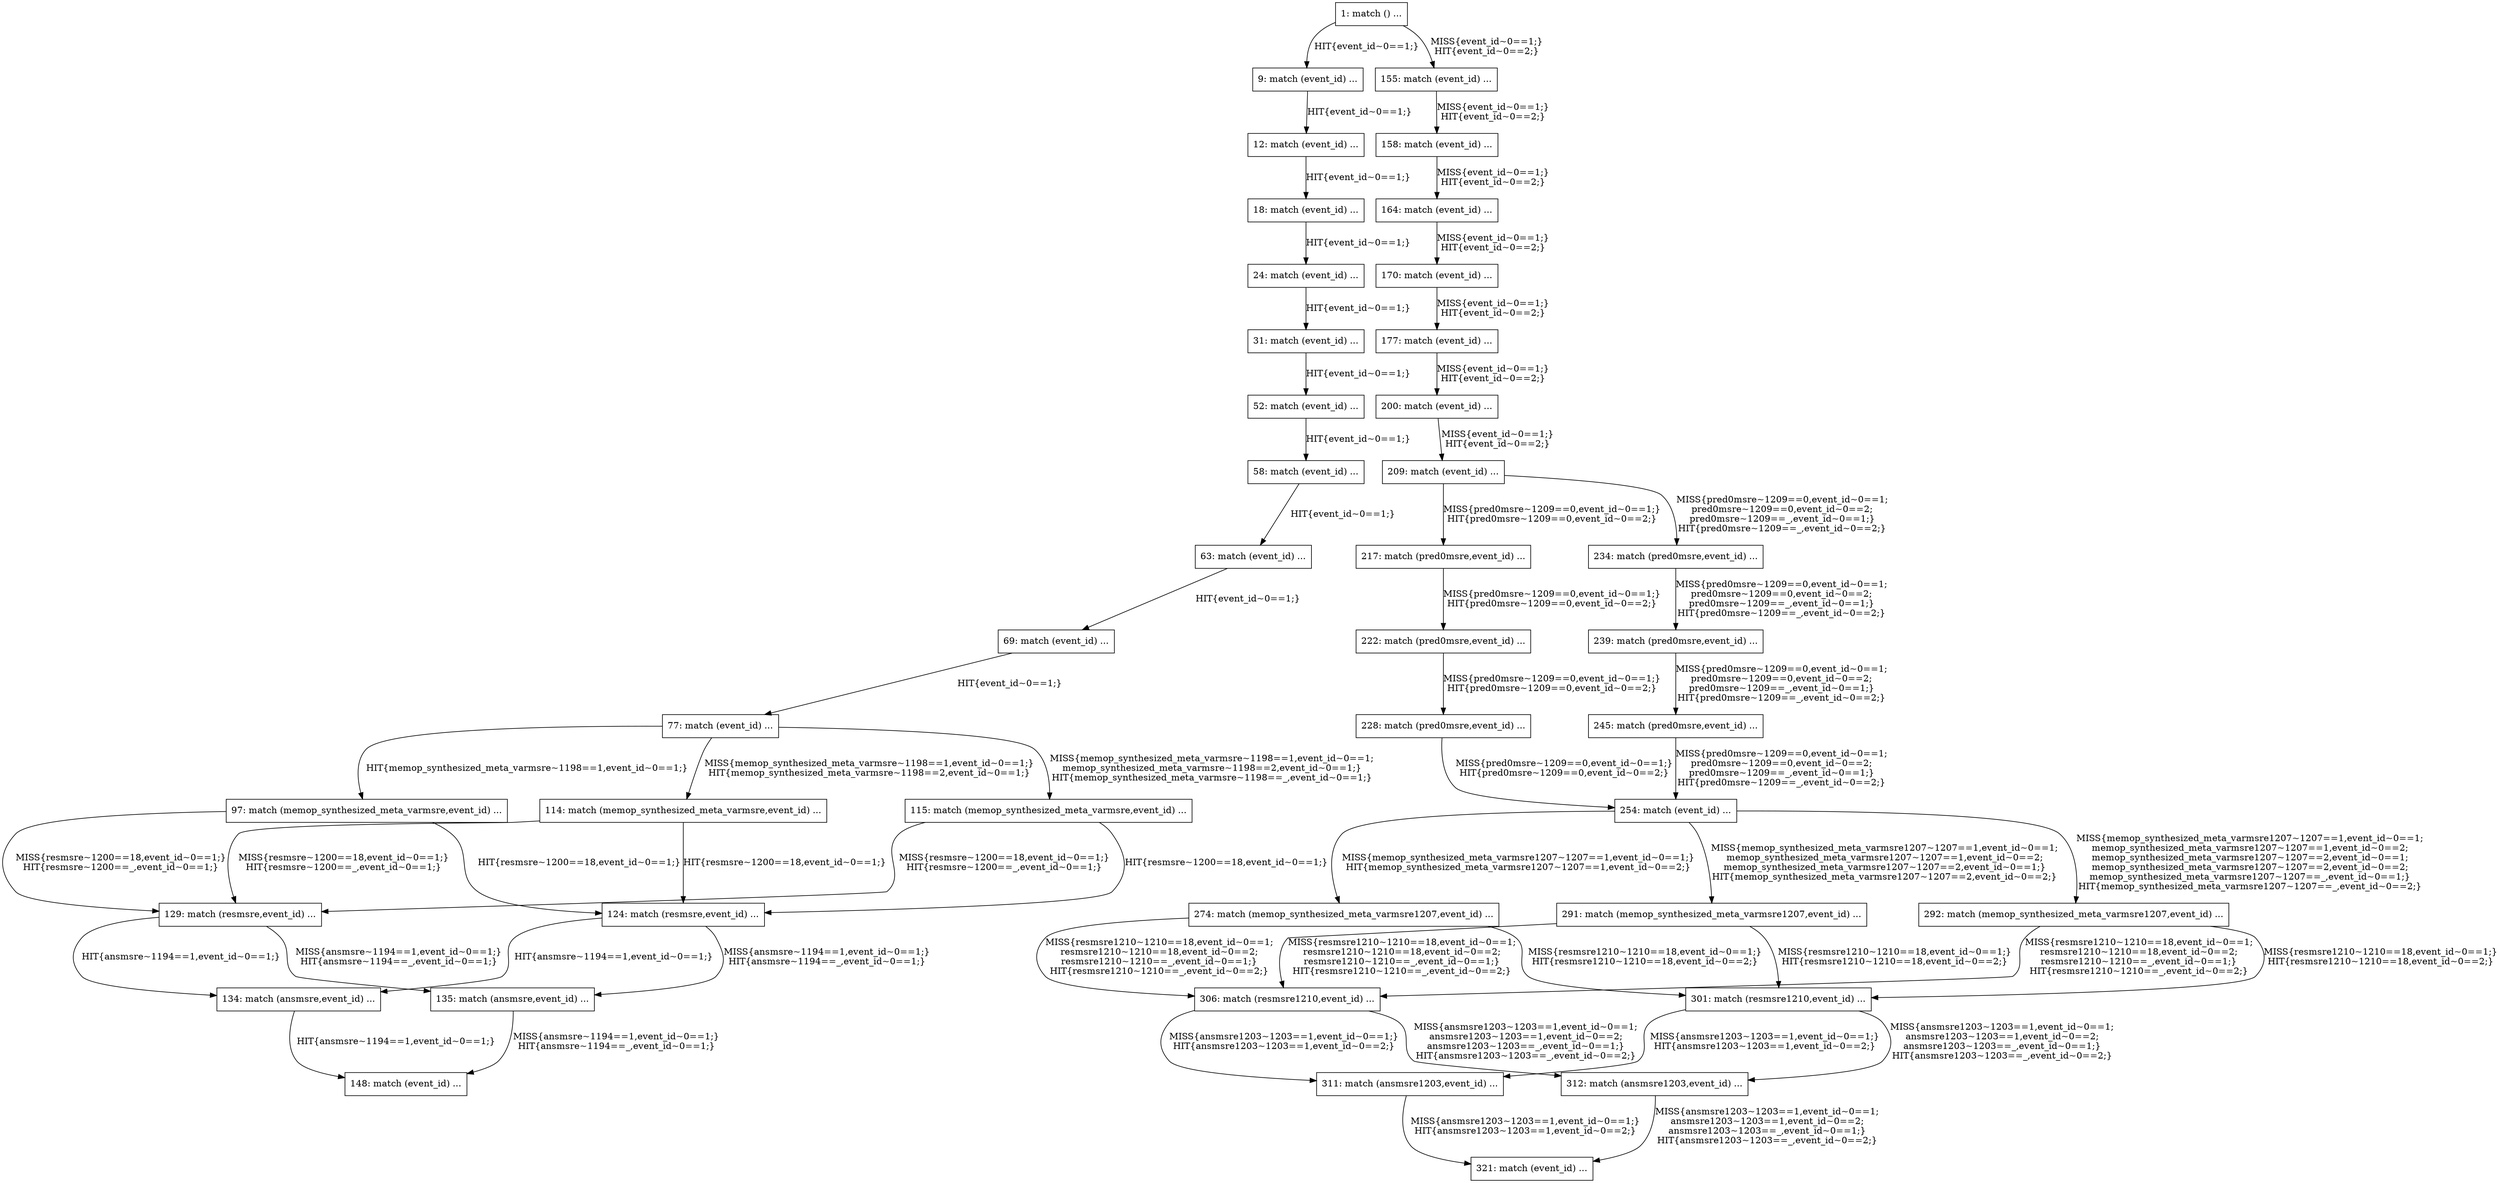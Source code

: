 digraph G {
  "1: match () ...
" [shape=box, ];
  "9: match (event_id) ...
" [shape=box, ];
  "12: match (event_id) ...
" [shape=box, ];
  "18: match (event_id) ...
" [shape=box, ];
  "24: match (event_id) ...
" [shape=box, ];
  "31: match (event_id) ...
" [shape=box, ];
  "52: match (event_id) ...
" [shape=box, ];
  "58: match (event_id) ...
" [shape=box, ];
  "63: match (event_id) ...
" [shape=box, ];
  "69: match (event_id) ...
" [shape=box, ];
  "77: match (event_id) ...
" [shape=box, ];
  "97: match (memop_synthesized_meta_varmsre,event_id) ...
" [shape=box, ];
  "114: match (memop_synthesized_meta_varmsre,event_id) ...
" [shape=box, ];
  "115: match (memop_synthesized_meta_varmsre,event_id) ...
" [shape=box, ];
  "124: match (resmsre,event_id) ...
" [shape=box, ];
  "129: match (resmsre,event_id) ...
" [shape=box, ];
  "134: match (ansmsre,event_id) ...
" [shape=box, ];
  "135: match (ansmsre,event_id) ...
" [shape=box, ];
  "148: match (event_id) ...
" [shape=box, ];
  "155: match (event_id) ...
" [shape=box, ];
  "158: match (event_id) ...
" [shape=box, ];
  "164: match (event_id) ...
" [shape=box, ];
  "170: match (event_id) ...
" [shape=box, ];
  "177: match (event_id) ...
" [shape=box, ];
  "200: match (event_id) ...
" [shape=box, ];
  "209: match (event_id) ...
" [shape=box, ];
  "217: match (pred0msre,event_id) ...
" [shape=box, ];
  "222: match (pred0msre,event_id) ...
" [shape=box, ];
  "228: match (pred0msre,event_id) ...
" [shape=box, ];
  "234: match (pred0msre,event_id) ...
" [shape=box, ];
  "239: match (pred0msre,event_id) ...
" [shape=box, ];
  "245: match (pred0msre,event_id) ...
" [shape=box, ];
  "254: match (event_id) ...
" [shape=box, ];
  "274: match (memop_synthesized_meta_varmsre1207,event_id) ...
" [shape=box, ];
  "291: match (memop_synthesized_meta_varmsre1207,event_id) ...
" [shape=box, ];
  "292: match (memop_synthesized_meta_varmsre1207,event_id) ...
" [shape=box, ];
  "301: match (resmsre1210,event_id) ...
" [shape=box, ];
  "306: match (resmsre1210,event_id) ...
" [shape=box, ];
  "311: match (ansmsre1203,event_id) ...
" [shape=box, ];
  "312: match (ansmsre1203,event_id) ...
" [shape=box, ];
  "321: match (event_id) ...
" [shape=box, ];
  
  
  "1: match () ...
" -> "9: match (event_id) ...
" [label="HIT{event_id~0==1;}",
                                                    ];
  "1: match () ...
" -> "155: match (event_id) ...
" [label="MISS{event_id~0==1;}
HIT{event_id~0==2;}",
                                                      ];
  "9: match (event_id) ...
" -> "12: match (event_id) ...
" [label="HIT{event_id~0==1;}",
                                                             ];
  "12: match (event_id) ...
" -> "18: match (event_id) ...
" [label="HIT{event_id~0==1;}",
                                                              ];
  "18: match (event_id) ...
" -> "24: match (event_id) ...
" [label="HIT{event_id~0==1;}",
                                                              ];
  "24: match (event_id) ...
" -> "31: match (event_id) ...
" [label="HIT{event_id~0==1;}",
                                                              ];
  "31: match (event_id) ...
" -> "52: match (event_id) ...
" [label="HIT{event_id~0==1;}",
                                                              ];
  "52: match (event_id) ...
" -> "58: match (event_id) ...
" [label="HIT{event_id~0==1;}",
                                                              ];
  "58: match (event_id) ...
" -> "63: match (event_id) ...
" [label="HIT{event_id~0==1;}",
                                                              ];
  "63: match (event_id) ...
" -> "69: match (event_id) ...
" [label="HIT{event_id~0==1;}",
                                                              ];
  "69: match (event_id) ...
" -> "77: match (event_id) ...
" [label="HIT{event_id~0==1;}",
                                                              ];
  "77: match (event_id) ...
" -> "97: match (memop_synthesized_meta_varmsre,event_id) ...
" [
  label="HIT{memop_synthesized_meta_varmsre~1198==1,event_id~0==1;}", ];
  "77: match (event_id) ...
" -> "114: match (memop_synthesized_meta_varmsre,event_id) ...
" [
  label="MISS{memop_synthesized_meta_varmsre~1198==1,event_id~0==1;}
HIT{memop_synthesized_meta_varmsre~1198==2,event_id~0==1;}",
  ];
  "77: match (event_id) ...
" -> "115: match (memop_synthesized_meta_varmsre,event_id) ...
" [
  label="MISS{memop_synthesized_meta_varmsre~1198==1,event_id~0==1;
memop_synthesized_meta_varmsre~1198==2,event_id~0==1;}
HIT{memop_synthesized_meta_varmsre~1198==_,event_id~0==1;}",
  ];
  "97: match (memop_synthesized_meta_varmsre,event_id) ...
" -> "124: match (resmsre,event_id) ...
" [
  label="HIT{resmsre~1200==18,event_id~0==1;}", ];
  "97: match (memop_synthesized_meta_varmsre,event_id) ...
" -> "129: match (resmsre,event_id) ...
" [
  label="MISS{resmsre~1200==18,event_id~0==1;}
HIT{resmsre~1200==_,event_id~0==1;}",
  ];
  "114: match (memop_synthesized_meta_varmsre,event_id) ...
" -> "124: match (resmsre,event_id) ...
" [
  label="HIT{resmsre~1200==18,event_id~0==1;}", ];
  "114: match (memop_synthesized_meta_varmsre,event_id) ...
" -> "129: match (resmsre,event_id) ...
" [
  label="MISS{resmsre~1200==18,event_id~0==1;}
HIT{resmsre~1200==_,event_id~0==1;}",
  ];
  "115: match (memop_synthesized_meta_varmsre,event_id) ...
" -> "124: match (resmsre,event_id) ...
" [
  label="HIT{resmsre~1200==18,event_id~0==1;}", ];
  "115: match (memop_synthesized_meta_varmsre,event_id) ...
" -> "129: match (resmsre,event_id) ...
" [
  label="MISS{resmsre~1200==18,event_id~0==1;}
HIT{resmsre~1200==_,event_id~0==1;}",
  ];
  "124: match (resmsre,event_id) ...
" -> "134: match (ansmsre,event_id) ...
" [
  label="HIT{ansmsre~1194==1,event_id~0==1;}", ];
  "124: match (resmsre,event_id) ...
" -> "135: match (ansmsre,event_id) ...
" [
  label="MISS{ansmsre~1194==1,event_id~0==1;}
HIT{ansmsre~1194==_,event_id~0==1;}",
  ];
  "129: match (resmsre,event_id) ...
" -> "134: match (ansmsre,event_id) ...
" [
  label="HIT{ansmsre~1194==1,event_id~0==1;}", ];
  "129: match (resmsre,event_id) ...
" -> "135: match (ansmsre,event_id) ...
" [
  label="MISS{ansmsre~1194==1,event_id~0==1;}
HIT{ansmsre~1194==_,event_id~0==1;}",
  ];
  "134: match (ansmsre,event_id) ...
" -> "148: match (event_id) ...
" [
  label="HIT{ansmsre~1194==1,event_id~0==1;}", ];
  "135: match (ansmsre,event_id) ...
" -> "148: match (event_id) ...
" [
  label="MISS{ansmsre~1194==1,event_id~0==1;}
HIT{ansmsre~1194==_,event_id~0==1;}",
  ];
  "155: match (event_id) ...
" -> "158: match (event_id) ...
" [label="MISS{event_id~0==1;}
HIT{event_id~0==2;}",
                                                                ];
  "158: match (event_id) ...
" -> "164: match (event_id) ...
" [label="MISS{event_id~0==1;}
HIT{event_id~0==2;}",
                                                                ];
  "164: match (event_id) ...
" -> "170: match (event_id) ...
" [label="MISS{event_id~0==1;}
HIT{event_id~0==2;}",
                                                                ];
  "170: match (event_id) ...
" -> "177: match (event_id) ...
" [label="MISS{event_id~0==1;}
HIT{event_id~0==2;}",
                                                                ];
  "177: match (event_id) ...
" -> "200: match (event_id) ...
" [label="MISS{event_id~0==1;}
HIT{event_id~0==2;}",
                                                                ];
  "200: match (event_id) ...
" -> "209: match (event_id) ...
" [label="MISS{event_id~0==1;}
HIT{event_id~0==2;}",
                                                                ];
  "209: match (event_id) ...
" -> "217: match (pred0msre,event_id) ...
" [
  label="MISS{pred0msre~1209==0,event_id~0==1;}
HIT{pred0msre~1209==0,event_id~0==2;}",
  ];
  "209: match (event_id) ...
" -> "234: match (pred0msre,event_id) ...
" [
  label="MISS{pred0msre~1209==0,event_id~0==1;
pred0msre~1209==0,event_id~0==2;
pred0msre~1209==_,event_id~0==1;}
HIT{pred0msre~1209==_,event_id~0==2;}",
  ];
  "217: match (pred0msre,event_id) ...
" -> "222: match (pred0msre,event_id) ...
" [
  label="MISS{pred0msre~1209==0,event_id~0==1;}
HIT{pred0msre~1209==0,event_id~0==2;}",
  ];
  "222: match (pred0msre,event_id) ...
" -> "228: match (pred0msre,event_id) ...
" [
  label="MISS{pred0msre~1209==0,event_id~0==1;}
HIT{pred0msre~1209==0,event_id~0==2;}",
  ];
  "228: match (pred0msre,event_id) ...
" -> "254: match (event_id) ...
" [
  label="MISS{pred0msre~1209==0,event_id~0==1;}
HIT{pred0msre~1209==0,event_id~0==2;}",
  ];
  "234: match (pred0msre,event_id) ...
" -> "239: match (pred0msre,event_id) ...
" [
  label="MISS{pred0msre~1209==0,event_id~0==1;
pred0msre~1209==0,event_id~0==2;
pred0msre~1209==_,event_id~0==1;}
HIT{pred0msre~1209==_,event_id~0==2;}",
  ];
  "239: match (pred0msre,event_id) ...
" -> "245: match (pred0msre,event_id) ...
" [
  label="MISS{pred0msre~1209==0,event_id~0==1;
pred0msre~1209==0,event_id~0==2;
pred0msre~1209==_,event_id~0==1;}
HIT{pred0msre~1209==_,event_id~0==2;}",
  ];
  "245: match (pred0msre,event_id) ...
" -> "254: match (event_id) ...
" [
  label="MISS{pred0msre~1209==0,event_id~0==1;
pred0msre~1209==0,event_id~0==2;
pred0msre~1209==_,event_id~0==1;}
HIT{pred0msre~1209==_,event_id~0==2;}",
  ];
  "254: match (event_id) ...
" -> "274: match (memop_synthesized_meta_varmsre1207,event_id) ...
" [
  label="MISS{memop_synthesized_meta_varmsre1207~1207==1,event_id~0==1;}
HIT{memop_synthesized_meta_varmsre1207~1207==1,event_id~0==2;}",
  ];
  "254: match (event_id) ...
" -> "291: match (memop_synthesized_meta_varmsre1207,event_id) ...
" [
  label="MISS{memop_synthesized_meta_varmsre1207~1207==1,event_id~0==1;
memop_synthesized_meta_varmsre1207~1207==1,event_id~0==2;
memop_synthesized_meta_varmsre1207~1207==2,event_id~0==1;}
HIT{memop_synthesized_meta_varmsre1207~1207==2,event_id~0==2;}",
  ];
  "254: match (event_id) ...
" -> "292: match (memop_synthesized_meta_varmsre1207,event_id) ...
" [
  label="MISS{memop_synthesized_meta_varmsre1207~1207==1,event_id~0==1;
memop_synthesized_meta_varmsre1207~1207==1,event_id~0==2;
memop_synthesized_meta_varmsre1207~1207==2,event_id~0==1;
memop_synthesized_meta_varmsre1207~1207==2,event_id~0==2;
memop_synthesized_meta_varmsre1207~1207==_,event_id~0==1;}
HIT{memop_synthesized_meta_varmsre1207~1207==_,event_id~0==2;}",
  ];
  "274: match (memop_synthesized_meta_varmsre1207,event_id) ...
" -> "301: match (resmsre1210,event_id) ...
" [
  label="MISS{resmsre1210~1210==18,event_id~0==1;}
HIT{resmsre1210~1210==18,event_id~0==2;}",
  ];
  "274: match (memop_synthesized_meta_varmsre1207,event_id) ...
" -> "306: match (resmsre1210,event_id) ...
" [
  label="MISS{resmsre1210~1210==18,event_id~0==1;
resmsre1210~1210==18,event_id~0==2;
resmsre1210~1210==_,event_id~0==1;}
HIT{resmsre1210~1210==_,event_id~0==2;}",
  ];
  "291: match (memop_synthesized_meta_varmsre1207,event_id) ...
" -> "301: match (resmsre1210,event_id) ...
" [
  label="MISS{resmsre1210~1210==18,event_id~0==1;}
HIT{resmsre1210~1210==18,event_id~0==2;}",
  ];
  "291: match (memop_synthesized_meta_varmsre1207,event_id) ...
" -> "306: match (resmsre1210,event_id) ...
" [
  label="MISS{resmsre1210~1210==18,event_id~0==1;
resmsre1210~1210==18,event_id~0==2;
resmsre1210~1210==_,event_id~0==1;}
HIT{resmsre1210~1210==_,event_id~0==2;}",
  ];
  "292: match (memop_synthesized_meta_varmsre1207,event_id) ...
" -> "301: match (resmsre1210,event_id) ...
" [
  label="MISS{resmsre1210~1210==18,event_id~0==1;}
HIT{resmsre1210~1210==18,event_id~0==2;}",
  ];
  "292: match (memop_synthesized_meta_varmsre1207,event_id) ...
" -> "306: match (resmsre1210,event_id) ...
" [
  label="MISS{resmsre1210~1210==18,event_id~0==1;
resmsre1210~1210==18,event_id~0==2;
resmsre1210~1210==_,event_id~0==1;}
HIT{resmsre1210~1210==_,event_id~0==2;}",
  ];
  "301: match (resmsre1210,event_id) ...
" -> "311: match (ansmsre1203,event_id) ...
" [
  label="MISS{ansmsre1203~1203==1,event_id~0==1;}
HIT{ansmsre1203~1203==1,event_id~0==2;}",
  ];
  "301: match (resmsre1210,event_id) ...
" -> "312: match (ansmsre1203,event_id) ...
" [
  label="MISS{ansmsre1203~1203==1,event_id~0==1;
ansmsre1203~1203==1,event_id~0==2;
ansmsre1203~1203==_,event_id~0==1;}
HIT{ansmsre1203~1203==_,event_id~0==2;}",
  ];
  "306: match (resmsre1210,event_id) ...
" -> "311: match (ansmsre1203,event_id) ...
" [
  label="MISS{ansmsre1203~1203==1,event_id~0==1;}
HIT{ansmsre1203~1203==1,event_id~0==2;}",
  ];
  "306: match (resmsre1210,event_id) ...
" -> "312: match (ansmsre1203,event_id) ...
" [
  label="MISS{ansmsre1203~1203==1,event_id~0==1;
ansmsre1203~1203==1,event_id~0==2;
ansmsre1203~1203==_,event_id~0==1;}
HIT{ansmsre1203~1203==_,event_id~0==2;}",
  ];
  "311: match (ansmsre1203,event_id) ...
" -> "321: match (event_id) ...
" [
  label="MISS{ansmsre1203~1203==1,event_id~0==1;}
HIT{ansmsre1203~1203==1,event_id~0==2;}",
  ];
  "312: match (ansmsre1203,event_id) ...
" -> "321: match (event_id) ...
" [
  label="MISS{ansmsre1203~1203==1,event_id~0==1;
ansmsre1203~1203==1,event_id~0==2;
ansmsre1203~1203==_,event_id~0==1;}
HIT{ansmsre1203~1203==_,event_id~0==2;}",
  ];
  
  }